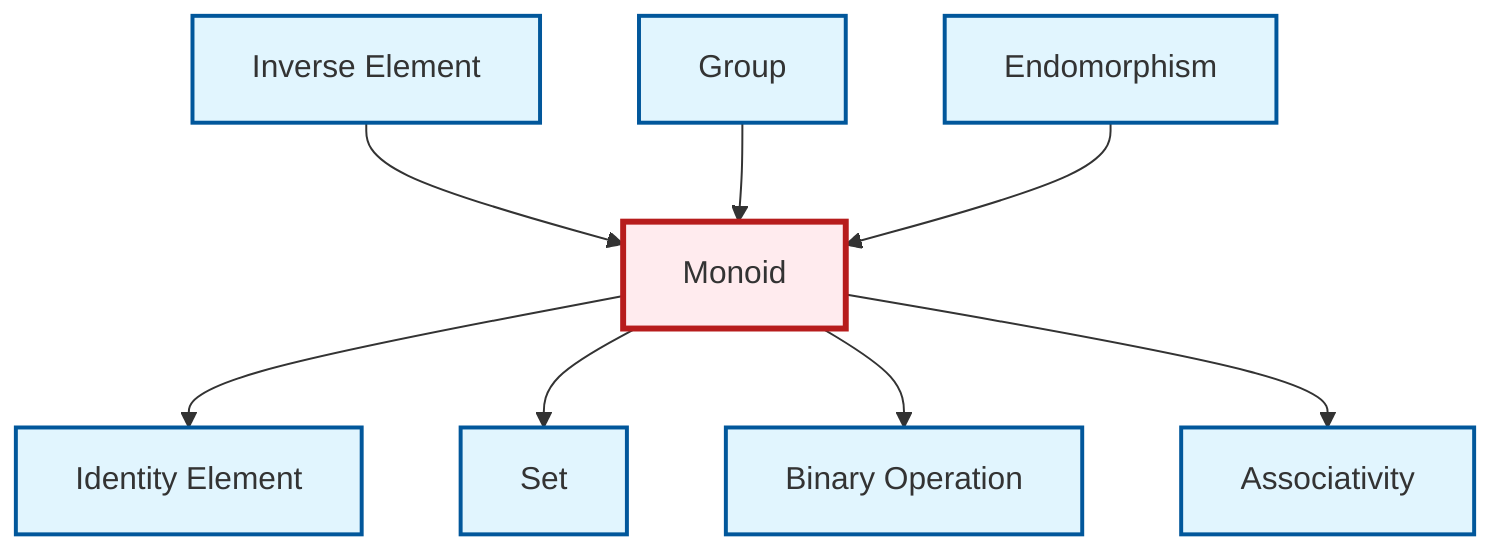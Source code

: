 graph TD
    classDef definition fill:#e1f5fe,stroke:#01579b,stroke-width:2px
    classDef theorem fill:#f3e5f5,stroke:#4a148c,stroke-width:2px
    classDef axiom fill:#fff3e0,stroke:#e65100,stroke-width:2px
    classDef example fill:#e8f5e9,stroke:#1b5e20,stroke-width:2px
    classDef current fill:#ffebee,stroke:#b71c1c,stroke-width:3px
    def-identity-element["Identity Element"]:::definition
    def-monoid["Monoid"]:::definition
    def-binary-operation["Binary Operation"]:::definition
    def-set["Set"]:::definition
    def-endomorphism["Endomorphism"]:::definition
    def-inverse-element["Inverse Element"]:::definition
    def-associativity["Associativity"]:::definition
    def-group["Group"]:::definition
    def-monoid --> def-identity-element
    def-inverse-element --> def-monoid
    def-monoid --> def-set
    def-group --> def-monoid
    def-monoid --> def-binary-operation
    def-endomorphism --> def-monoid
    def-monoid --> def-associativity
    class def-monoid current